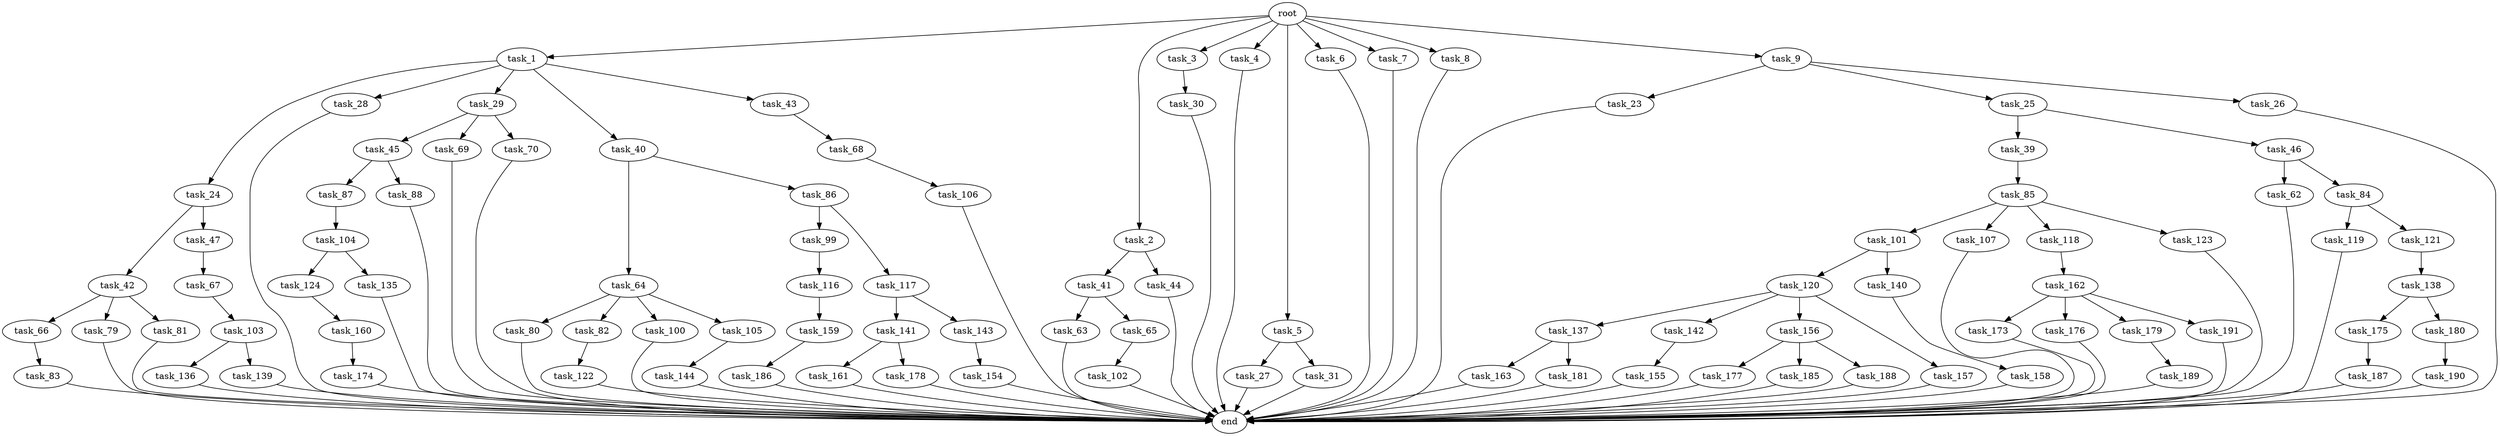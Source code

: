 digraph G {
  root [size="0.000000"];
  task_1 [size="1024.000000"];
  task_2 [size="1024.000000"];
  task_3 [size="1024.000000"];
  task_4 [size="1024.000000"];
  task_5 [size="1024.000000"];
  task_6 [size="1024.000000"];
  task_7 [size="1024.000000"];
  task_8 [size="1024.000000"];
  task_9 [size="1024.000000"];
  task_23 [size="214748364800.000000"];
  task_24 [size="214748364800.000000"];
  task_25 [size="214748364800.000000"];
  task_26 [size="214748364800.000000"];
  task_27 [size="858993459200.000000"];
  task_28 [size="214748364800.000000"];
  task_29 [size="214748364800.000000"];
  task_30 [size="214748364800.000000"];
  task_31 [size="858993459200.000000"];
  task_39 [size="858993459200.000000"];
  task_40 [size="214748364800.000000"];
  task_41 [size="549755813888.000000"];
  task_42 [size="137438953472.000000"];
  task_43 [size="214748364800.000000"];
  task_44 [size="549755813888.000000"];
  task_45 [size="858993459200.000000"];
  task_46 [size="858993459200.000000"];
  task_47 [size="137438953472.000000"];
  task_62 [size="695784701952.000000"];
  task_63 [size="549755813888.000000"];
  task_64 [size="214748364800.000000"];
  task_65 [size="549755813888.000000"];
  task_66 [size="214748364800.000000"];
  task_67 [size="77309411328.000000"];
  task_68 [size="77309411328.000000"];
  task_69 [size="858993459200.000000"];
  task_70 [size="858993459200.000000"];
  task_79 [size="214748364800.000000"];
  task_80 [size="695784701952.000000"];
  task_81 [size="214748364800.000000"];
  task_82 [size="695784701952.000000"];
  task_83 [size="549755813888.000000"];
  task_84 [size="695784701952.000000"];
  task_85 [size="695784701952.000000"];
  task_86 [size="214748364800.000000"];
  task_87 [size="214748364800.000000"];
  task_88 [size="214748364800.000000"];
  task_99 [size="34359738368.000000"];
  task_100 [size="695784701952.000000"];
  task_101 [size="420906795008.000000"];
  task_102 [size="420906795008.000000"];
  task_103 [size="214748364800.000000"];
  task_104 [size="214748364800.000000"];
  task_105 [size="695784701952.000000"];
  task_106 [size="137438953472.000000"];
  task_107 [size="420906795008.000000"];
  task_116 [size="77309411328.000000"];
  task_117 [size="34359738368.000000"];
  task_118 [size="420906795008.000000"];
  task_119 [size="137438953472.000000"];
  task_120 [size="420906795008.000000"];
  task_121 [size="137438953472.000000"];
  task_122 [size="549755813888.000000"];
  task_123 [size="420906795008.000000"];
  task_124 [size="309237645312.000000"];
  task_135 [size="309237645312.000000"];
  task_136 [size="214748364800.000000"];
  task_137 [size="549755813888.000000"];
  task_138 [size="858993459200.000000"];
  task_139 [size="214748364800.000000"];
  task_140 [size="420906795008.000000"];
  task_141 [size="309237645312.000000"];
  task_142 [size="549755813888.000000"];
  task_143 [size="309237645312.000000"];
  task_144 [size="858993459200.000000"];
  task_154 [size="549755813888.000000"];
  task_155 [size="549755813888.000000"];
  task_156 [size="549755813888.000000"];
  task_157 [size="549755813888.000000"];
  task_158 [size="309237645312.000000"];
  task_159 [size="214748364800.000000"];
  task_160 [size="695784701952.000000"];
  task_161 [size="137438953472.000000"];
  task_162 [size="34359738368.000000"];
  task_163 [size="420906795008.000000"];
  task_173 [size="34359738368.000000"];
  task_174 [size="77309411328.000000"];
  task_175 [size="420906795008.000000"];
  task_176 [size="34359738368.000000"];
  task_177 [size="34359738368.000000"];
  task_178 [size="137438953472.000000"];
  task_179 [size="34359738368.000000"];
  task_180 [size="420906795008.000000"];
  task_181 [size="420906795008.000000"];
  task_185 [size="34359738368.000000"];
  task_186 [size="77309411328.000000"];
  task_187 [size="695784701952.000000"];
  task_188 [size="34359738368.000000"];
  task_189 [size="420906795008.000000"];
  task_190 [size="420906795008.000000"];
  task_191 [size="34359738368.000000"];
  end [size="0.000000"];

  root -> task_1 [size="1.000000"];
  root -> task_2 [size="1.000000"];
  root -> task_3 [size="1.000000"];
  root -> task_4 [size="1.000000"];
  root -> task_5 [size="1.000000"];
  root -> task_6 [size="1.000000"];
  root -> task_7 [size="1.000000"];
  root -> task_8 [size="1.000000"];
  root -> task_9 [size="1.000000"];
  task_1 -> task_24 [size="209715200.000000"];
  task_1 -> task_28 [size="209715200.000000"];
  task_1 -> task_29 [size="209715200.000000"];
  task_1 -> task_40 [size="209715200.000000"];
  task_1 -> task_43 [size="209715200.000000"];
  task_2 -> task_41 [size="536870912.000000"];
  task_2 -> task_44 [size="536870912.000000"];
  task_3 -> task_30 [size="209715200.000000"];
  task_4 -> end [size="1.000000"];
  task_5 -> task_27 [size="838860800.000000"];
  task_5 -> task_31 [size="838860800.000000"];
  task_6 -> end [size="1.000000"];
  task_7 -> end [size="1.000000"];
  task_8 -> end [size="1.000000"];
  task_9 -> task_23 [size="209715200.000000"];
  task_9 -> task_25 [size="209715200.000000"];
  task_9 -> task_26 [size="209715200.000000"];
  task_23 -> end [size="1.000000"];
  task_24 -> task_42 [size="134217728.000000"];
  task_24 -> task_47 [size="134217728.000000"];
  task_25 -> task_39 [size="838860800.000000"];
  task_25 -> task_46 [size="838860800.000000"];
  task_26 -> end [size="1.000000"];
  task_27 -> end [size="1.000000"];
  task_28 -> end [size="1.000000"];
  task_29 -> task_45 [size="838860800.000000"];
  task_29 -> task_69 [size="838860800.000000"];
  task_29 -> task_70 [size="838860800.000000"];
  task_30 -> end [size="1.000000"];
  task_31 -> end [size="1.000000"];
  task_39 -> task_85 [size="679477248.000000"];
  task_40 -> task_64 [size="209715200.000000"];
  task_40 -> task_86 [size="209715200.000000"];
  task_41 -> task_63 [size="536870912.000000"];
  task_41 -> task_65 [size="536870912.000000"];
  task_42 -> task_66 [size="209715200.000000"];
  task_42 -> task_79 [size="209715200.000000"];
  task_42 -> task_81 [size="209715200.000000"];
  task_43 -> task_68 [size="75497472.000000"];
  task_44 -> end [size="1.000000"];
  task_45 -> task_87 [size="209715200.000000"];
  task_45 -> task_88 [size="209715200.000000"];
  task_46 -> task_62 [size="679477248.000000"];
  task_46 -> task_84 [size="679477248.000000"];
  task_47 -> task_67 [size="75497472.000000"];
  task_62 -> end [size="1.000000"];
  task_63 -> end [size="1.000000"];
  task_64 -> task_80 [size="679477248.000000"];
  task_64 -> task_82 [size="679477248.000000"];
  task_64 -> task_100 [size="679477248.000000"];
  task_64 -> task_105 [size="679477248.000000"];
  task_65 -> task_102 [size="411041792.000000"];
  task_66 -> task_83 [size="536870912.000000"];
  task_67 -> task_103 [size="209715200.000000"];
  task_68 -> task_106 [size="134217728.000000"];
  task_69 -> end [size="1.000000"];
  task_70 -> end [size="1.000000"];
  task_79 -> end [size="1.000000"];
  task_80 -> end [size="1.000000"];
  task_81 -> end [size="1.000000"];
  task_82 -> task_122 [size="536870912.000000"];
  task_83 -> end [size="1.000000"];
  task_84 -> task_119 [size="134217728.000000"];
  task_84 -> task_121 [size="134217728.000000"];
  task_85 -> task_101 [size="411041792.000000"];
  task_85 -> task_107 [size="411041792.000000"];
  task_85 -> task_118 [size="411041792.000000"];
  task_85 -> task_123 [size="411041792.000000"];
  task_86 -> task_99 [size="33554432.000000"];
  task_86 -> task_117 [size="33554432.000000"];
  task_87 -> task_104 [size="209715200.000000"];
  task_88 -> end [size="1.000000"];
  task_99 -> task_116 [size="75497472.000000"];
  task_100 -> end [size="1.000000"];
  task_101 -> task_120 [size="411041792.000000"];
  task_101 -> task_140 [size="411041792.000000"];
  task_102 -> end [size="1.000000"];
  task_103 -> task_136 [size="209715200.000000"];
  task_103 -> task_139 [size="209715200.000000"];
  task_104 -> task_124 [size="301989888.000000"];
  task_104 -> task_135 [size="301989888.000000"];
  task_105 -> task_144 [size="838860800.000000"];
  task_106 -> end [size="1.000000"];
  task_107 -> end [size="1.000000"];
  task_116 -> task_159 [size="209715200.000000"];
  task_117 -> task_141 [size="301989888.000000"];
  task_117 -> task_143 [size="301989888.000000"];
  task_118 -> task_162 [size="33554432.000000"];
  task_119 -> end [size="1.000000"];
  task_120 -> task_137 [size="536870912.000000"];
  task_120 -> task_142 [size="536870912.000000"];
  task_120 -> task_156 [size="536870912.000000"];
  task_120 -> task_157 [size="536870912.000000"];
  task_121 -> task_138 [size="838860800.000000"];
  task_122 -> end [size="1.000000"];
  task_123 -> end [size="1.000000"];
  task_124 -> task_160 [size="679477248.000000"];
  task_135 -> end [size="1.000000"];
  task_136 -> end [size="1.000000"];
  task_137 -> task_163 [size="411041792.000000"];
  task_137 -> task_181 [size="411041792.000000"];
  task_138 -> task_175 [size="411041792.000000"];
  task_138 -> task_180 [size="411041792.000000"];
  task_139 -> end [size="1.000000"];
  task_140 -> task_158 [size="301989888.000000"];
  task_141 -> task_161 [size="134217728.000000"];
  task_141 -> task_178 [size="134217728.000000"];
  task_142 -> task_155 [size="536870912.000000"];
  task_143 -> task_154 [size="536870912.000000"];
  task_144 -> end [size="1.000000"];
  task_154 -> end [size="1.000000"];
  task_155 -> end [size="1.000000"];
  task_156 -> task_177 [size="33554432.000000"];
  task_156 -> task_185 [size="33554432.000000"];
  task_156 -> task_188 [size="33554432.000000"];
  task_157 -> end [size="1.000000"];
  task_158 -> end [size="1.000000"];
  task_159 -> task_186 [size="75497472.000000"];
  task_160 -> task_174 [size="75497472.000000"];
  task_161 -> end [size="1.000000"];
  task_162 -> task_173 [size="33554432.000000"];
  task_162 -> task_176 [size="33554432.000000"];
  task_162 -> task_179 [size="33554432.000000"];
  task_162 -> task_191 [size="33554432.000000"];
  task_163 -> end [size="1.000000"];
  task_173 -> end [size="1.000000"];
  task_174 -> end [size="1.000000"];
  task_175 -> task_187 [size="679477248.000000"];
  task_176 -> end [size="1.000000"];
  task_177 -> end [size="1.000000"];
  task_178 -> end [size="1.000000"];
  task_179 -> task_189 [size="411041792.000000"];
  task_180 -> task_190 [size="411041792.000000"];
  task_181 -> end [size="1.000000"];
  task_185 -> end [size="1.000000"];
  task_186 -> end [size="1.000000"];
  task_187 -> end [size="1.000000"];
  task_188 -> end [size="1.000000"];
  task_189 -> end [size="1.000000"];
  task_190 -> end [size="1.000000"];
  task_191 -> end [size="1.000000"];
}
